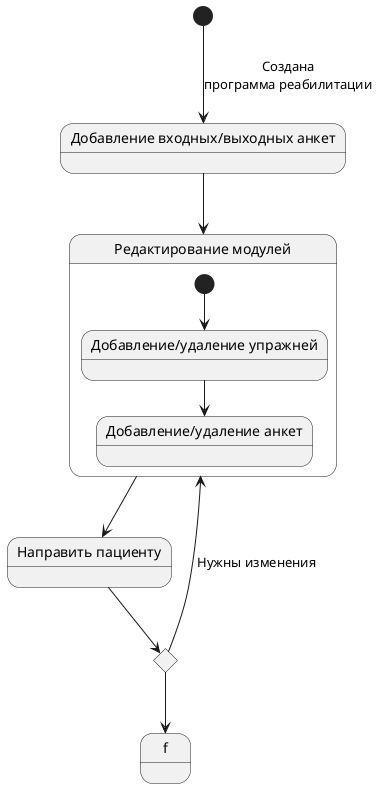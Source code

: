 @startuml

[*] --> form_edit : Cоздана\nпрограмма реабилитации
state "Добавление входных/выходных анкет" as form_edit
state "Редактирование модулей" as module_edit {
    state "Добавление/удаление упражней" as module_exercise_edit
    state "Добавление/удаление анкет" as module_form_edit
    [*] --> module_exercise_edit
    module_exercise_edit --> module_form_edit
}
form_edit --> module_edit
state "Направить пациенту" as to_patient
module_edit --> to_patient
state c <<choice>>
to_patient --> c
c --> module_edit : Нужны изменения
c --> f


@enduml
